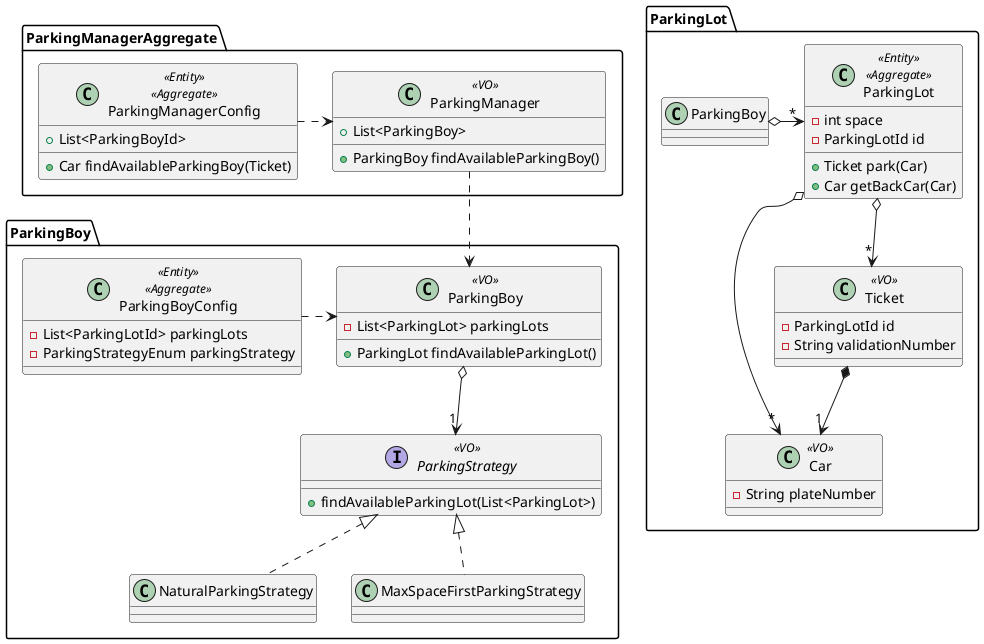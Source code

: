 @startuml

package ParkingManagerAggregate {
	class ParkingManager <<VO>> {
		+ List<ParkingBoy>
		+ ParkingBoy findAvailableParkingBoy()
	}

	class ParkingManagerConfig <<Entity>> <<Aggregate>> {
		+ List<ParkingBoyId>
		+ Car findAvailableParkingBoy(Ticket)
	}

	ParkingManagerConfig .>  ParkingManager
}

package ParkingBoy {
	interface ParkingStrategy <<VO>> {
		+ findAvailableParkingLot(List<ParkingLot>)
	}

	class ParkingBoy <<VO>> {
		- List<ParkingLot> parkingLots
		+ ParkingLot findAvailableParkingLot()
	}

	class ParkingBoyConfig <<Entity>> <<Aggregate>> {
		- List<ParkingLotId> parkingLots
		- ParkingStrategyEnum parkingStrategy
	}
	ParkingManager ..>  ParkingBoy
	ParkingBoyConfig .> ParkingBoy
	ParkingBoy o--> "1" ParkingStrategy
	ParkingStrategy <|.. NaturalParkingStrategy
	ParkingStrategy <|.. MaxSpaceFirstParkingStrategy

}

package ParkingLot {

	class ParkingLot <<Entity>> <<Aggregate>> {
		- int space
		- ParkingLotId id
		+ Ticket park(Car)
		+ Car getBackCar(Car)
	}

	class Car <<VO>> {
		- String plateNumber
	}

	class Ticket <<VO>> {
		- ParkingLotId id
		- String validationNumber
	}

	ParkingBoy o-> "*" ParkingLot
	Ticket *--> "1" Car
	ParkingLot o--> "*" Car
	ParkingLot o--> "*" Ticket
}


@enduml

